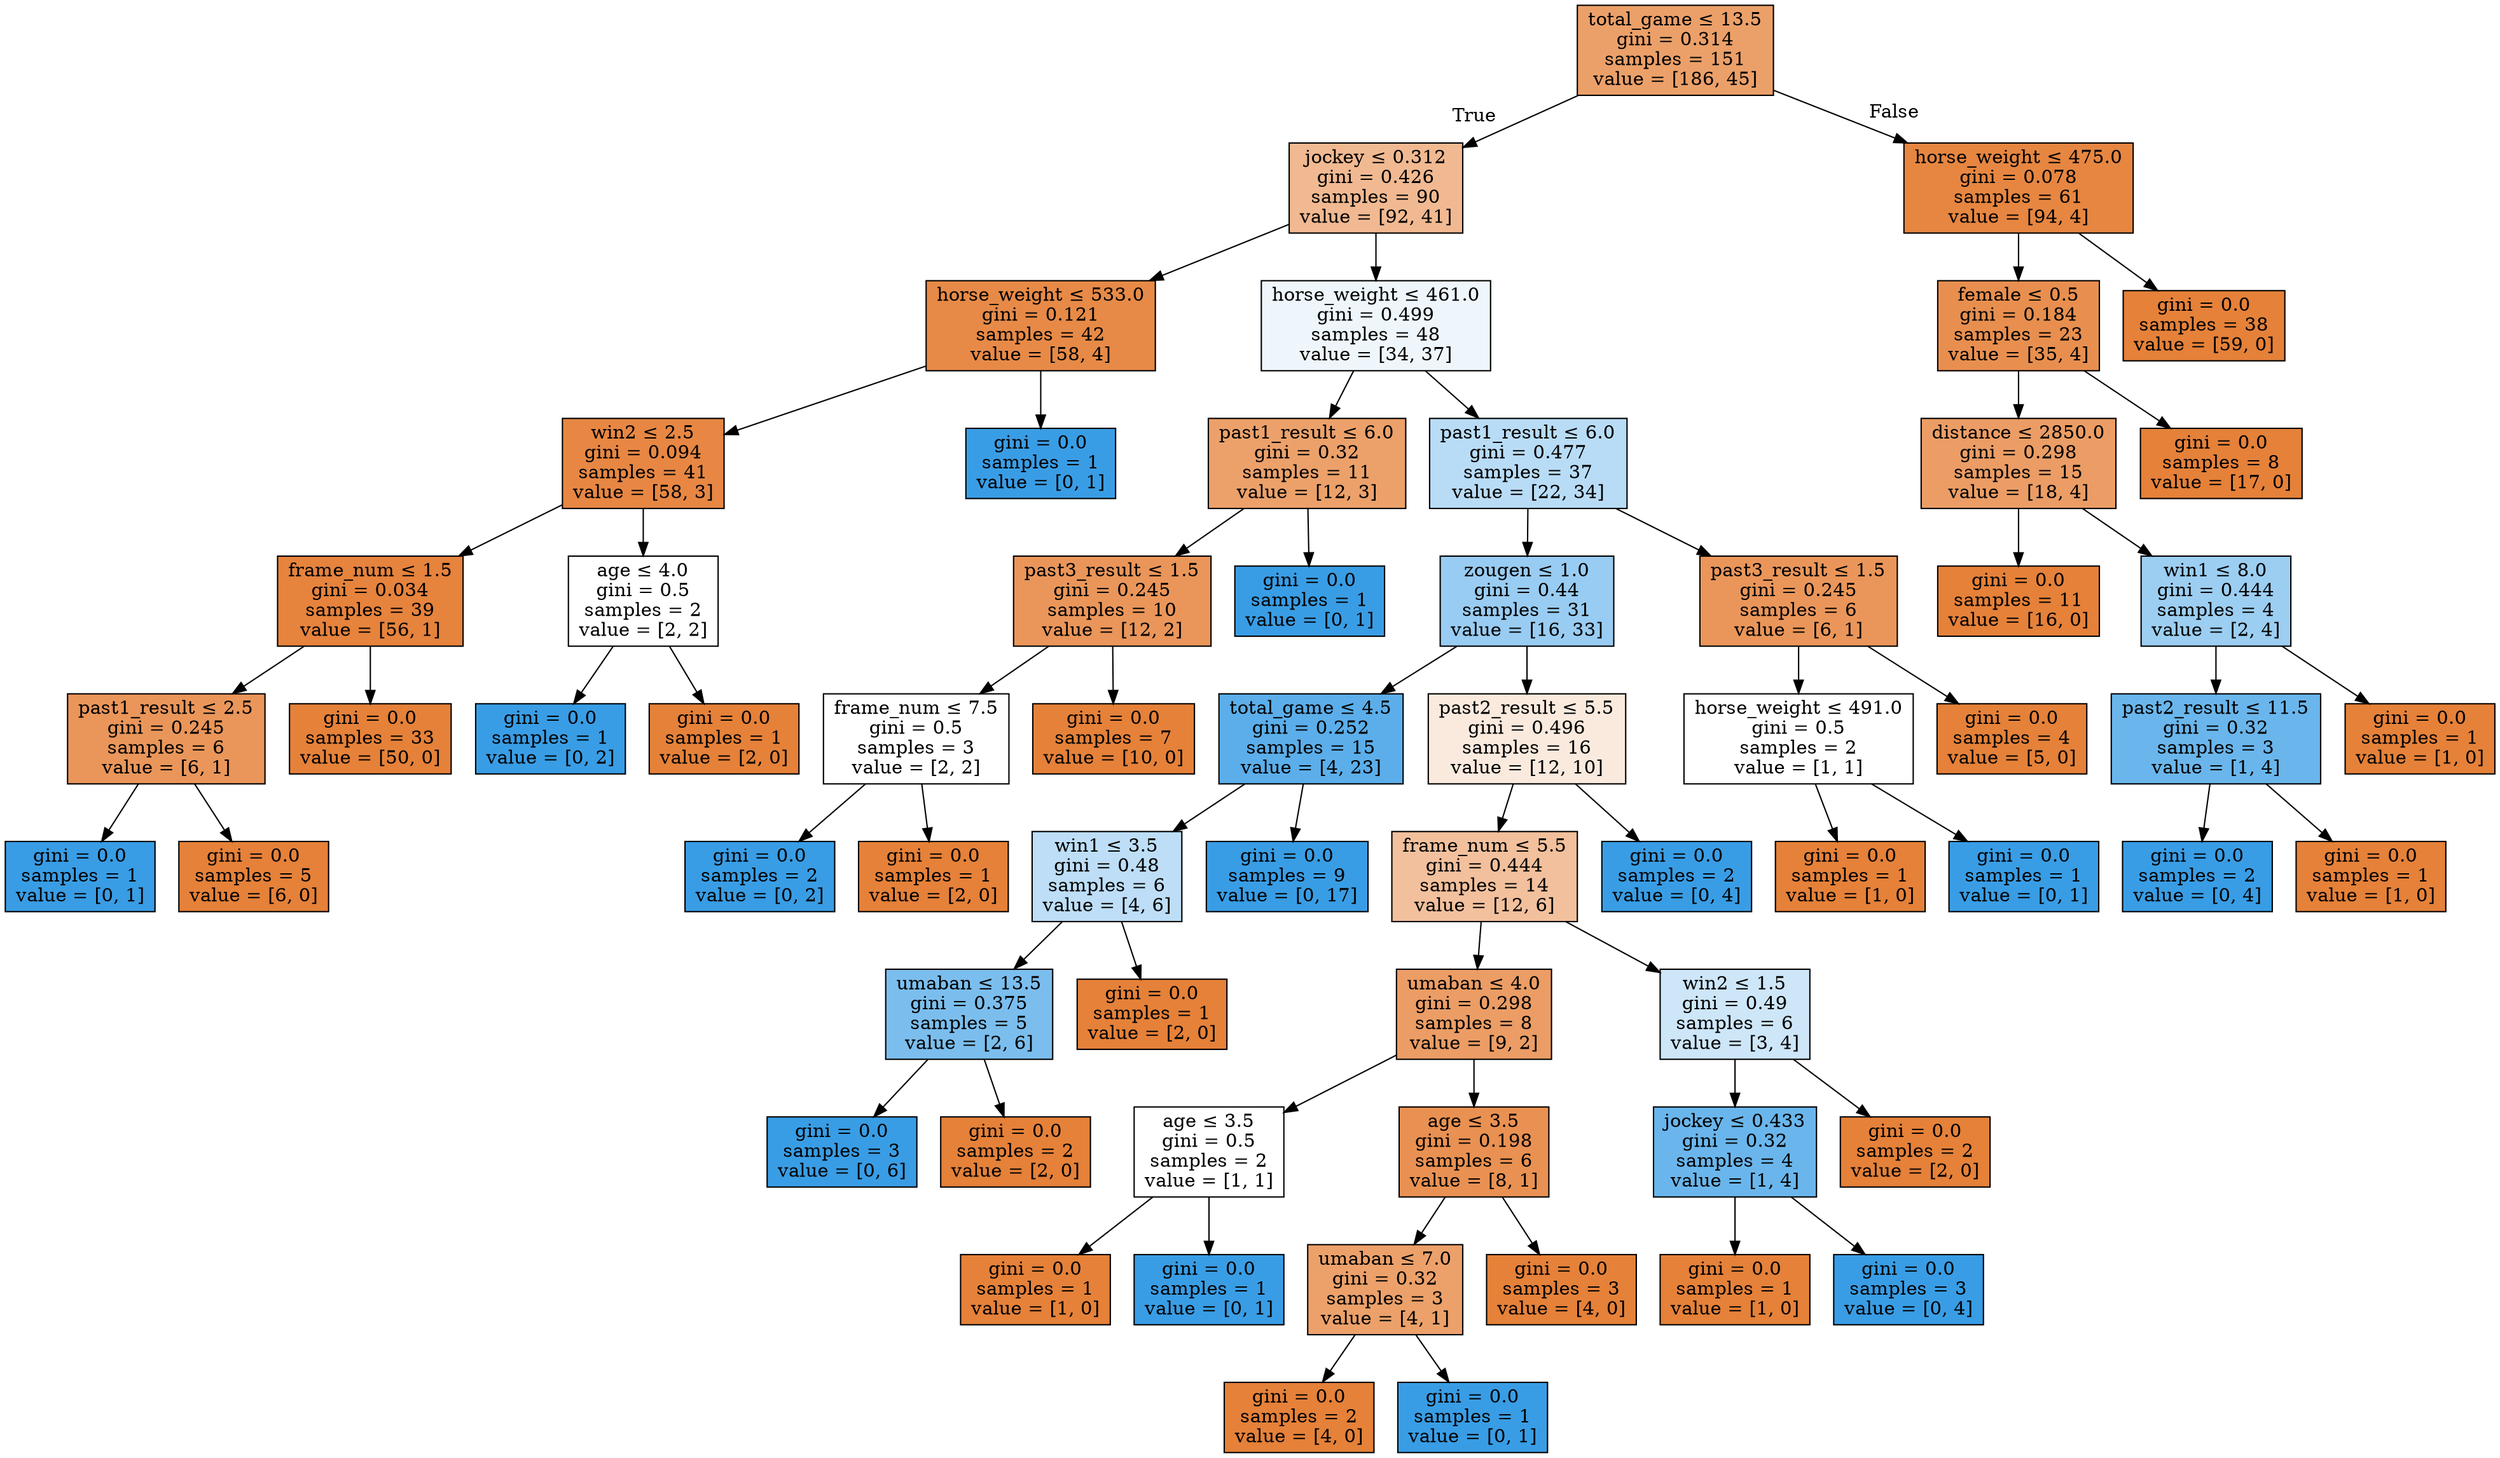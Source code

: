 digraph Tree {
node [shape=box, style="filled", color="black"] ;
0 [label=<total_game &le; 13.5<br/>gini = 0.314<br/>samples = 151<br/>value = [186, 45]>, fillcolor="#e58139c1"] ;
1 [label=<jockey &le; 0.312<br/>gini = 0.426<br/>samples = 90<br/>value = [92, 41]>, fillcolor="#e581398d"] ;
0 -> 1 [labeldistance=2.5, labelangle=45, headlabel="True"] ;
2 [label=<horse_weight &le; 533.0<br/>gini = 0.121<br/>samples = 42<br/>value = [58, 4]>, fillcolor="#e58139ed"] ;
1 -> 2 ;
3 [label=<win2 &le; 2.5<br/>gini = 0.094<br/>samples = 41<br/>value = [58, 3]>, fillcolor="#e58139f2"] ;
2 -> 3 ;
4 [label=<frame_num &le; 1.5<br/>gini = 0.034<br/>samples = 39<br/>value = [56, 1]>, fillcolor="#e58139fa"] ;
3 -> 4 ;
5 [label=<past1_result &le; 2.5<br/>gini = 0.245<br/>samples = 6<br/>value = [6, 1]>, fillcolor="#e58139d4"] ;
4 -> 5 ;
6 [label=<gini = 0.0<br/>samples = 1<br/>value = [0, 1]>, fillcolor="#399de5ff"] ;
5 -> 6 ;
7 [label=<gini = 0.0<br/>samples = 5<br/>value = [6, 0]>, fillcolor="#e58139ff"] ;
5 -> 7 ;
8 [label=<gini = 0.0<br/>samples = 33<br/>value = [50, 0]>, fillcolor="#e58139ff"] ;
4 -> 8 ;
9 [label=<age &le; 4.0<br/>gini = 0.5<br/>samples = 2<br/>value = [2, 2]>, fillcolor="#e5813900"] ;
3 -> 9 ;
10 [label=<gini = 0.0<br/>samples = 1<br/>value = [0, 2]>, fillcolor="#399de5ff"] ;
9 -> 10 ;
11 [label=<gini = 0.0<br/>samples = 1<br/>value = [2, 0]>, fillcolor="#e58139ff"] ;
9 -> 11 ;
12 [label=<gini = 0.0<br/>samples = 1<br/>value = [0, 1]>, fillcolor="#399de5ff"] ;
2 -> 12 ;
13 [label=<horse_weight &le; 461.0<br/>gini = 0.499<br/>samples = 48<br/>value = [34, 37]>, fillcolor="#399de515"] ;
1 -> 13 ;
14 [label=<past1_result &le; 6.0<br/>gini = 0.32<br/>samples = 11<br/>value = [12, 3]>, fillcolor="#e58139bf"] ;
13 -> 14 ;
15 [label=<past3_result &le; 1.5<br/>gini = 0.245<br/>samples = 10<br/>value = [12, 2]>, fillcolor="#e58139d4"] ;
14 -> 15 ;
16 [label=<frame_num &le; 7.5<br/>gini = 0.5<br/>samples = 3<br/>value = [2, 2]>, fillcolor="#e5813900"] ;
15 -> 16 ;
17 [label=<gini = 0.0<br/>samples = 2<br/>value = [0, 2]>, fillcolor="#399de5ff"] ;
16 -> 17 ;
18 [label=<gini = 0.0<br/>samples = 1<br/>value = [2, 0]>, fillcolor="#e58139ff"] ;
16 -> 18 ;
19 [label=<gini = 0.0<br/>samples = 7<br/>value = [10, 0]>, fillcolor="#e58139ff"] ;
15 -> 19 ;
20 [label=<gini = 0.0<br/>samples = 1<br/>value = [0, 1]>, fillcolor="#399de5ff"] ;
14 -> 20 ;
21 [label=<past1_result &le; 6.0<br/>gini = 0.477<br/>samples = 37<br/>value = [22, 34]>, fillcolor="#399de55a"] ;
13 -> 21 ;
22 [label=<zougen &le; 1.0<br/>gini = 0.44<br/>samples = 31<br/>value = [16, 33]>, fillcolor="#399de583"] ;
21 -> 22 ;
23 [label=<total_game &le; 4.5<br/>gini = 0.252<br/>samples = 15<br/>value = [4, 23]>, fillcolor="#399de5d3"] ;
22 -> 23 ;
24 [label=<win1 &le; 3.5<br/>gini = 0.48<br/>samples = 6<br/>value = [4, 6]>, fillcolor="#399de555"] ;
23 -> 24 ;
25 [label=<umaban &le; 13.5<br/>gini = 0.375<br/>samples = 5<br/>value = [2, 6]>, fillcolor="#399de5aa"] ;
24 -> 25 ;
26 [label=<gini = 0.0<br/>samples = 3<br/>value = [0, 6]>, fillcolor="#399de5ff"] ;
25 -> 26 ;
27 [label=<gini = 0.0<br/>samples = 2<br/>value = [2, 0]>, fillcolor="#e58139ff"] ;
25 -> 27 ;
28 [label=<gini = 0.0<br/>samples = 1<br/>value = [2, 0]>, fillcolor="#e58139ff"] ;
24 -> 28 ;
29 [label=<gini = 0.0<br/>samples = 9<br/>value = [0, 17]>, fillcolor="#399de5ff"] ;
23 -> 29 ;
30 [label=<past2_result &le; 5.5<br/>gini = 0.496<br/>samples = 16<br/>value = [12, 10]>, fillcolor="#e581392a"] ;
22 -> 30 ;
31 [label=<frame_num &le; 5.5<br/>gini = 0.444<br/>samples = 14<br/>value = [12, 6]>, fillcolor="#e581397f"] ;
30 -> 31 ;
32 [label=<umaban &le; 4.0<br/>gini = 0.298<br/>samples = 8<br/>value = [9, 2]>, fillcolor="#e58139c6"] ;
31 -> 32 ;
33 [label=<age &le; 3.5<br/>gini = 0.5<br/>samples = 2<br/>value = [1, 1]>, fillcolor="#e5813900"] ;
32 -> 33 ;
34 [label=<gini = 0.0<br/>samples = 1<br/>value = [1, 0]>, fillcolor="#e58139ff"] ;
33 -> 34 ;
35 [label=<gini = 0.0<br/>samples = 1<br/>value = [0, 1]>, fillcolor="#399de5ff"] ;
33 -> 35 ;
36 [label=<age &le; 3.5<br/>gini = 0.198<br/>samples = 6<br/>value = [8, 1]>, fillcolor="#e58139df"] ;
32 -> 36 ;
37 [label=<umaban &le; 7.0<br/>gini = 0.32<br/>samples = 3<br/>value = [4, 1]>, fillcolor="#e58139bf"] ;
36 -> 37 ;
38 [label=<gini = 0.0<br/>samples = 2<br/>value = [4, 0]>, fillcolor="#e58139ff"] ;
37 -> 38 ;
39 [label=<gini = 0.0<br/>samples = 1<br/>value = [0, 1]>, fillcolor="#399de5ff"] ;
37 -> 39 ;
40 [label=<gini = 0.0<br/>samples = 3<br/>value = [4, 0]>, fillcolor="#e58139ff"] ;
36 -> 40 ;
41 [label=<win2 &le; 1.5<br/>gini = 0.49<br/>samples = 6<br/>value = [3, 4]>, fillcolor="#399de540"] ;
31 -> 41 ;
42 [label=<jockey &le; 0.433<br/>gini = 0.32<br/>samples = 4<br/>value = [1, 4]>, fillcolor="#399de5bf"] ;
41 -> 42 ;
43 [label=<gini = 0.0<br/>samples = 1<br/>value = [1, 0]>, fillcolor="#e58139ff"] ;
42 -> 43 ;
44 [label=<gini = 0.0<br/>samples = 3<br/>value = [0, 4]>, fillcolor="#399de5ff"] ;
42 -> 44 ;
45 [label=<gini = 0.0<br/>samples = 2<br/>value = [2, 0]>, fillcolor="#e58139ff"] ;
41 -> 45 ;
46 [label=<gini = 0.0<br/>samples = 2<br/>value = [0, 4]>, fillcolor="#399de5ff"] ;
30 -> 46 ;
47 [label=<past3_result &le; 1.5<br/>gini = 0.245<br/>samples = 6<br/>value = [6, 1]>, fillcolor="#e58139d4"] ;
21 -> 47 ;
48 [label=<horse_weight &le; 491.0<br/>gini = 0.5<br/>samples = 2<br/>value = [1, 1]>, fillcolor="#e5813900"] ;
47 -> 48 ;
49 [label=<gini = 0.0<br/>samples = 1<br/>value = [1, 0]>, fillcolor="#e58139ff"] ;
48 -> 49 ;
50 [label=<gini = 0.0<br/>samples = 1<br/>value = [0, 1]>, fillcolor="#399de5ff"] ;
48 -> 50 ;
51 [label=<gini = 0.0<br/>samples = 4<br/>value = [5, 0]>, fillcolor="#e58139ff"] ;
47 -> 51 ;
52 [label=<horse_weight &le; 475.0<br/>gini = 0.078<br/>samples = 61<br/>value = [94, 4]>, fillcolor="#e58139f4"] ;
0 -> 52 [labeldistance=2.5, labelangle=-45, headlabel="False"] ;
53 [label=<female &le; 0.5<br/>gini = 0.184<br/>samples = 23<br/>value = [35, 4]>, fillcolor="#e58139e2"] ;
52 -> 53 ;
54 [label=<distance &le; 2850.0<br/>gini = 0.298<br/>samples = 15<br/>value = [18, 4]>, fillcolor="#e58139c6"] ;
53 -> 54 ;
55 [label=<gini = 0.0<br/>samples = 11<br/>value = [16, 0]>, fillcolor="#e58139ff"] ;
54 -> 55 ;
56 [label=<win1 &le; 8.0<br/>gini = 0.444<br/>samples = 4<br/>value = [2, 4]>, fillcolor="#399de57f"] ;
54 -> 56 ;
57 [label=<past2_result &le; 11.5<br/>gini = 0.32<br/>samples = 3<br/>value = [1, 4]>, fillcolor="#399de5bf"] ;
56 -> 57 ;
58 [label=<gini = 0.0<br/>samples = 2<br/>value = [0, 4]>, fillcolor="#399de5ff"] ;
57 -> 58 ;
59 [label=<gini = 0.0<br/>samples = 1<br/>value = [1, 0]>, fillcolor="#e58139ff"] ;
57 -> 59 ;
60 [label=<gini = 0.0<br/>samples = 1<br/>value = [1, 0]>, fillcolor="#e58139ff"] ;
56 -> 60 ;
61 [label=<gini = 0.0<br/>samples = 8<br/>value = [17, 0]>, fillcolor="#e58139ff"] ;
53 -> 61 ;
62 [label=<gini = 0.0<br/>samples = 38<br/>value = [59, 0]>, fillcolor="#e58139ff"] ;
52 -> 62 ;
}